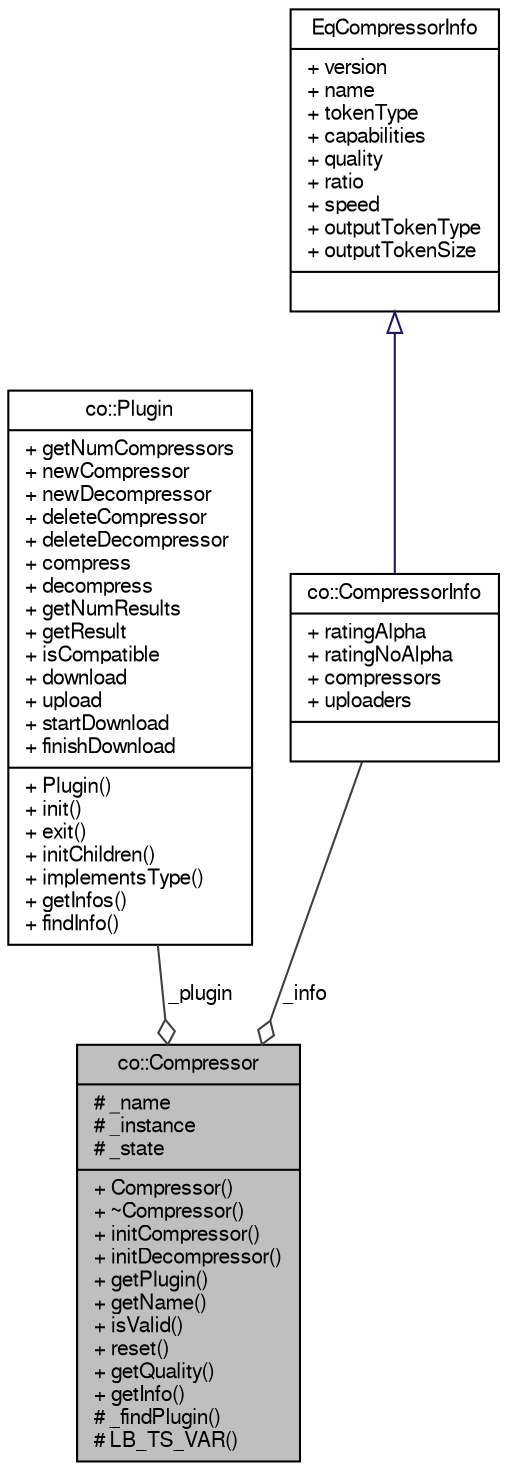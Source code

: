 digraph G
{
  edge [fontname="FreeSans",fontsize="10",labelfontname="FreeSans",labelfontsize="10"];
  node [fontname="FreeSans",fontsize="10",shape=record];
  Node1 [label="{co::Compressor\n|# _name\l# _instance\l# _state\l|+ Compressor()\l+ ~Compressor()\l+ initCompressor()\l+ initDecompressor()\l+ getPlugin()\l+ getName()\l+ isValid()\l+ reset()\l+ getQuality()\l+ getInfo()\l# _findPlugin()\l# LB_TS_VAR()\l}",height=0.2,width=0.4,color="black", fillcolor="grey75", style="filled" fontcolor="black"];
  Node2 -> Node1 [color="grey25",fontsize="10",style="solid",label=" _plugin" ,arrowhead="odiamond",fontname="FreeSans"];
  Node2 [label="{co::Plugin\n|+ getNumCompressors\l+ newCompressor\l+ newDecompressor\l+ deleteCompressor\l+ deleteDecompressor\l+ compress\l+ decompress\l+ getNumResults\l+ getResult\l+ isCompatible\l+ download\l+ upload\l+ startDownload\l+ finishDownload\l|+ Plugin()\l+ init()\l+ exit()\l+ initChildren()\l+ implementsType()\l+ getInfos()\l+ findInfo()\l}",height=0.2,width=0.4,color="black", fillcolor="white", style="filled",URL="$classco_1_1Plugin.html"];
  Node3 -> Node1 [color="grey25",fontsize="10",style="solid",label=" _info" ,arrowhead="odiamond",fontname="FreeSans"];
  Node3 [label="{co::CompressorInfo\n|+ ratingAlpha\l+ ratingNoAlpha\l+ compressors\l+ uploaders\l|}",height=0.2,width=0.4,color="black", fillcolor="white", style="filled",URL="$structco_1_1CompressorInfo.html"];
  Node4 -> Node3 [dir="back",color="midnightblue",fontsize="10",style="solid",arrowtail="onormal",fontname="FreeSans"];
  Node4 [label="{EqCompressorInfo\n|+ version\l+ name\l+ tokenType\l+ capabilities\l+ quality\l+ ratio\l+ speed\l+ outputTokenType\l+ outputTokenSize\l|}",height=0.2,width=0.4,color="black", fillcolor="white", style="filled",URL="$structEqCompressorInfo.html",tooltip="Information about one compressor."];
}
